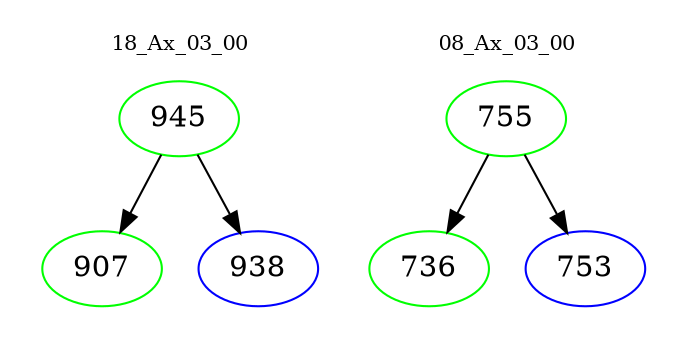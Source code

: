 digraph{
subgraph cluster_0 {
color = white
label = "18_Ax_03_00";
fontsize=10;
T0_945 [label="945", color="green"]
T0_945 -> T0_907 [color="black"]
T0_907 [label="907", color="green"]
T0_945 -> T0_938 [color="black"]
T0_938 [label="938", color="blue"]
}
subgraph cluster_1 {
color = white
label = "08_Ax_03_00";
fontsize=10;
T1_755 [label="755", color="green"]
T1_755 -> T1_736 [color="black"]
T1_736 [label="736", color="green"]
T1_755 -> T1_753 [color="black"]
T1_753 [label="753", color="blue"]
}
}
